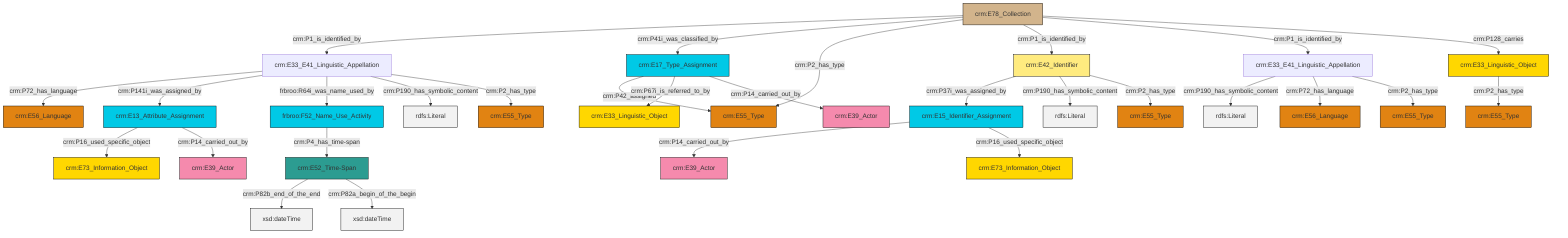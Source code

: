 graph TD
classDef Literal fill:#f2f2f2,stroke:#000000;
classDef CRM_Entity fill:#FFFFFF,stroke:#000000;
classDef Temporal_Entity fill:#00C9E6, stroke:#000000;
classDef Type fill:#E18312, stroke:#000000;
classDef Time-Span fill:#2C9C91, stroke:#000000;
classDef Appellation fill:#FFEB7F, stroke:#000000;
classDef Place fill:#008836, stroke:#000000;
classDef Persistent_Item fill:#B266B2, stroke:#000000;
classDef Conceptual_Object fill:#FFD700, stroke:#000000;
classDef Physical_Thing fill:#D2B48C, stroke:#000000;
classDef Actor fill:#f58aad, stroke:#000000;
classDef PC_Classes fill:#4ce600, stroke:#000000;
classDef Multi fill:#cccccc,stroke:#000000;

0["crm:E78_Collection"]:::Physical_Thing -->|crm:P1_is_identified_by| 1["crm:E33_E41_Linguistic_Appellation"]:::Default
6["crm:E13_Attribute_Assignment"]:::Temporal_Entity -->|crm:P16_used_specific_object| 7["crm:E73_Information_Object"]:::Conceptual_Object
8["crm:E33_Linguistic_Object"]:::Conceptual_Object -->|crm:P2_has_type| 9["crm:E55_Type"]:::Type
2["crm:E15_Identifier_Assignment"]:::Temporal_Entity -->|crm:P14_carried_out_by| 12["crm:E39_Actor"]:::Actor
13["crm:E33_E41_Linguistic_Appellation"]:::Default -->|crm:P190_has_symbolic_content| 14[rdfs:Literal]:::Literal
0["crm:E78_Collection"]:::Physical_Thing -->|crm:P41i_was_classified_by| 18["crm:E17_Type_Assignment"]:::Temporal_Entity
19["crm:E42_Identifier"]:::Appellation -->|crm:P37i_was_assigned_by| 2["crm:E15_Identifier_Assignment"]:::Temporal_Entity
1["crm:E33_E41_Linguistic_Appellation"]:::Default -->|crm:P72_has_language| 24["crm:E56_Language"]:::Type
6["crm:E13_Attribute_Assignment"]:::Temporal_Entity -->|crm:P14_carried_out_by| 25["crm:E39_Actor"]:::Actor
13["crm:E33_E41_Linguistic_Appellation"]:::Default -->|crm:P72_has_language| 27["crm:E56_Language"]:::Type
19["crm:E42_Identifier"]:::Appellation -->|crm:P190_has_symbolic_content| 29[rdfs:Literal]:::Literal
18["crm:E17_Type_Assignment"]:::Temporal_Entity -->|crm:P42_assigned| 22["crm:E55_Type"]:::Type
18["crm:E17_Type_Assignment"]:::Temporal_Entity -->|crm:P67i_is_referred_to_by| 10["crm:E33_Linguistic_Object"]:::Conceptual_Object
0["crm:E78_Collection"]:::Physical_Thing -->|crm:P2_has_type| 22["crm:E55_Type"]:::Type
33["frbroo:F52_Name_Use_Activity"]:::Temporal_Entity -->|crm:P4_has_time-span| 30["crm:E52_Time-Span"]:::Time-Span
30["crm:E52_Time-Span"]:::Time-Span -->|crm:P82b_end_of_the_end| 34[xsd:dateTime]:::Literal
0["crm:E78_Collection"]:::Physical_Thing -->|crm:P1_is_identified_by| 19["crm:E42_Identifier"]:::Appellation
2["crm:E15_Identifier_Assignment"]:::Temporal_Entity -->|crm:P16_used_specific_object| 16["crm:E73_Information_Object"]:::Conceptual_Object
1["crm:E33_E41_Linguistic_Appellation"]:::Default -->|crm:P141i_was_assigned_by| 6["crm:E13_Attribute_Assignment"]:::Temporal_Entity
13["crm:E33_E41_Linguistic_Appellation"]:::Default -->|crm:P2_has_type| 20["crm:E55_Type"]:::Type
0["crm:E78_Collection"]:::Physical_Thing -->|crm:P1_is_identified_by| 13["crm:E33_E41_Linguistic_Appellation"]:::Default
1["crm:E33_E41_Linguistic_Appellation"]:::Default -->|frbroo:R64i_was_name_used_by| 33["frbroo:F52_Name_Use_Activity"]:::Temporal_Entity
30["crm:E52_Time-Span"]:::Time-Span -->|crm:P82a_begin_of_the_begin| 45[xsd:dateTime]:::Literal
0["crm:E78_Collection"]:::Physical_Thing -->|crm:P128_carries| 8["crm:E33_Linguistic_Object"]:::Conceptual_Object
19["crm:E42_Identifier"]:::Appellation -->|crm:P2_has_type| 4["crm:E55_Type"]:::Type
1["crm:E33_E41_Linguistic_Appellation"]:::Default -->|crm:P190_has_symbolic_content| 49[rdfs:Literal]:::Literal
1["crm:E33_E41_Linguistic_Appellation"]:::Default -->|crm:P2_has_type| 38["crm:E55_Type"]:::Type
18["crm:E17_Type_Assignment"]:::Temporal_Entity -->|crm:P14_carried_out_by| 50["crm:E39_Actor"]:::Actor